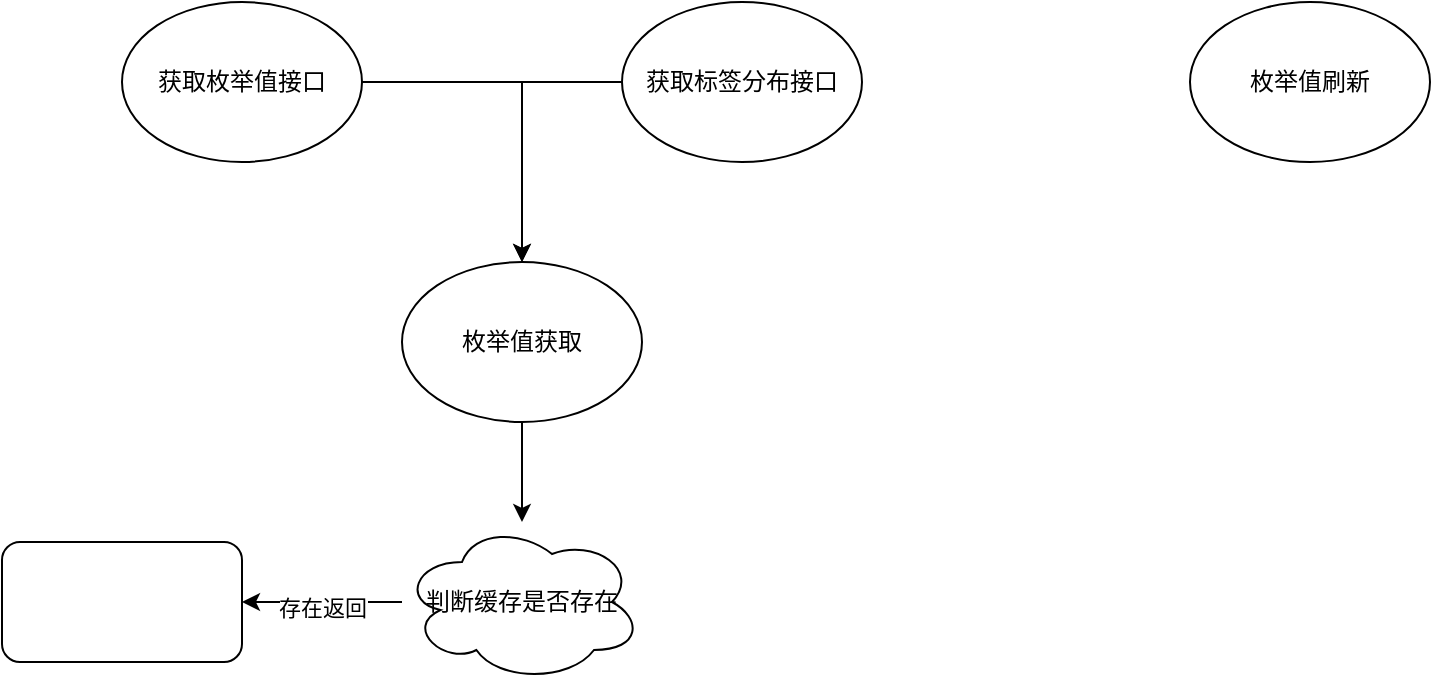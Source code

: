 <mxfile version="28.0.7">
  <diagram name="第 1 页" id="fUD8UUl_zqNyeXUvFWrr">
    <mxGraphModel dx="1845" dy="655" grid="1" gridSize="10" guides="1" tooltips="1" connect="1" arrows="1" fold="1" page="1" pageScale="1" pageWidth="827" pageHeight="1169" math="0" shadow="0">
      <root>
        <mxCell id="0" />
        <mxCell id="1" parent="0" />
        <mxCell id="m_zHExUfeF9yj6iozSSD-8" value="" style="edgeStyle=orthogonalEdgeStyle;rounded=0;orthogonalLoop=1;jettySize=auto;html=1;" edge="1" parent="1" source="m_zHExUfeF9yj6iozSSD-1" target="m_zHExUfeF9yj6iozSSD-7">
          <mxGeometry relative="1" as="geometry" />
        </mxCell>
        <mxCell id="m_zHExUfeF9yj6iozSSD-1" value="枚举值获取" style="ellipse;whiteSpace=wrap;html=1;" vertex="1" parent="1">
          <mxGeometry x="-40" y="150" width="120" height="80" as="geometry" />
        </mxCell>
        <mxCell id="m_zHExUfeF9yj6iozSSD-2" value="枚举值刷新" style="ellipse;whiteSpace=wrap;html=1;" vertex="1" parent="1">
          <mxGeometry x="354" y="20" width="120" height="80" as="geometry" />
        </mxCell>
        <mxCell id="m_zHExUfeF9yj6iozSSD-5" style="edgeStyle=orthogonalEdgeStyle;rounded=0;orthogonalLoop=1;jettySize=auto;html=1;entryX=0.5;entryY=0;entryDx=0;entryDy=0;" edge="1" parent="1" source="m_zHExUfeF9yj6iozSSD-3" target="m_zHExUfeF9yj6iozSSD-1">
          <mxGeometry relative="1" as="geometry" />
        </mxCell>
        <mxCell id="m_zHExUfeF9yj6iozSSD-3" value="获取枚举值接口" style="ellipse;whiteSpace=wrap;html=1;" vertex="1" parent="1">
          <mxGeometry x="-180" y="20" width="120" height="80" as="geometry" />
        </mxCell>
        <mxCell id="m_zHExUfeF9yj6iozSSD-6" style="edgeStyle=orthogonalEdgeStyle;rounded=0;orthogonalLoop=1;jettySize=auto;html=1;" edge="1" parent="1" source="m_zHExUfeF9yj6iozSSD-4" target="m_zHExUfeF9yj6iozSSD-1">
          <mxGeometry relative="1" as="geometry">
            <Array as="points">
              <mxPoint x="20" y="60" />
            </Array>
          </mxGeometry>
        </mxCell>
        <mxCell id="m_zHExUfeF9yj6iozSSD-4" value="获取标签分布接口" style="ellipse;whiteSpace=wrap;html=1;" vertex="1" parent="1">
          <mxGeometry x="70" y="20" width="120" height="80" as="geometry" />
        </mxCell>
        <mxCell id="m_zHExUfeF9yj6iozSSD-10" value="" style="edgeStyle=orthogonalEdgeStyle;rounded=0;orthogonalLoop=1;jettySize=auto;html=1;" edge="1" parent="1" source="m_zHExUfeF9yj6iozSSD-7" target="m_zHExUfeF9yj6iozSSD-9">
          <mxGeometry relative="1" as="geometry" />
        </mxCell>
        <mxCell id="m_zHExUfeF9yj6iozSSD-12" value="存在返回" style="edgeLabel;html=1;align=center;verticalAlign=middle;resizable=0;points=[];" vertex="1" connectable="0" parent="m_zHExUfeF9yj6iozSSD-10">
          <mxGeometry y="3" relative="1" as="geometry">
            <mxPoint as="offset" />
          </mxGeometry>
        </mxCell>
        <mxCell id="m_zHExUfeF9yj6iozSSD-7" value="判断缓存是否存在" style="ellipse;shape=cloud;whiteSpace=wrap;html=1;" vertex="1" parent="1">
          <mxGeometry x="-40" y="280" width="120" height="80" as="geometry" />
        </mxCell>
        <mxCell id="m_zHExUfeF9yj6iozSSD-9" value="" style="rounded=1;whiteSpace=wrap;html=1;" vertex="1" parent="1">
          <mxGeometry x="-240" y="290" width="120" height="60" as="geometry" />
        </mxCell>
      </root>
    </mxGraphModel>
  </diagram>
</mxfile>

